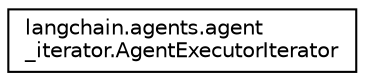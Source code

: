digraph "Graphical Class Hierarchy"
{
 // LATEX_PDF_SIZE
  edge [fontname="Helvetica",fontsize="10",labelfontname="Helvetica",labelfontsize="10"];
  node [fontname="Helvetica",fontsize="10",shape=record];
  rankdir="LR";
  Node0 [label="langchain.agents.agent\l_iterator.AgentExecutorIterator",height=0.2,width=0.4,color="black", fillcolor="white", style="filled",URL="$classlangchain_1_1agents_1_1agent__iterator_1_1AgentExecutorIterator.html",tooltip=" "];
}

